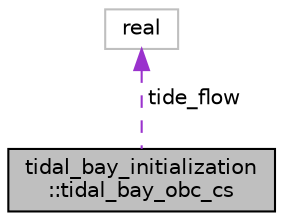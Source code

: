 digraph "tidal_bay_initialization::tidal_bay_obc_cs"
{
 // INTERACTIVE_SVG=YES
 // LATEX_PDF_SIZE
  edge [fontname="Helvetica",fontsize="10",labelfontname="Helvetica",labelfontsize="10"];
  node [fontname="Helvetica",fontsize="10",shape=record];
  Node1 [label="tidal_bay_initialization\l::tidal_bay_obc_cs",height=0.2,width=0.4,color="black", fillcolor="grey75", style="filled", fontcolor="black",tooltip="Control structure for tidal bay open boundaries."];
  Node2 -> Node1 [dir="back",color="darkorchid3",fontsize="10",style="dashed",label=" tide_flow" ,fontname="Helvetica"];
  Node2 [label="real",height=0.2,width=0.4,color="grey75", fillcolor="white", style="filled",tooltip=" "];
}
